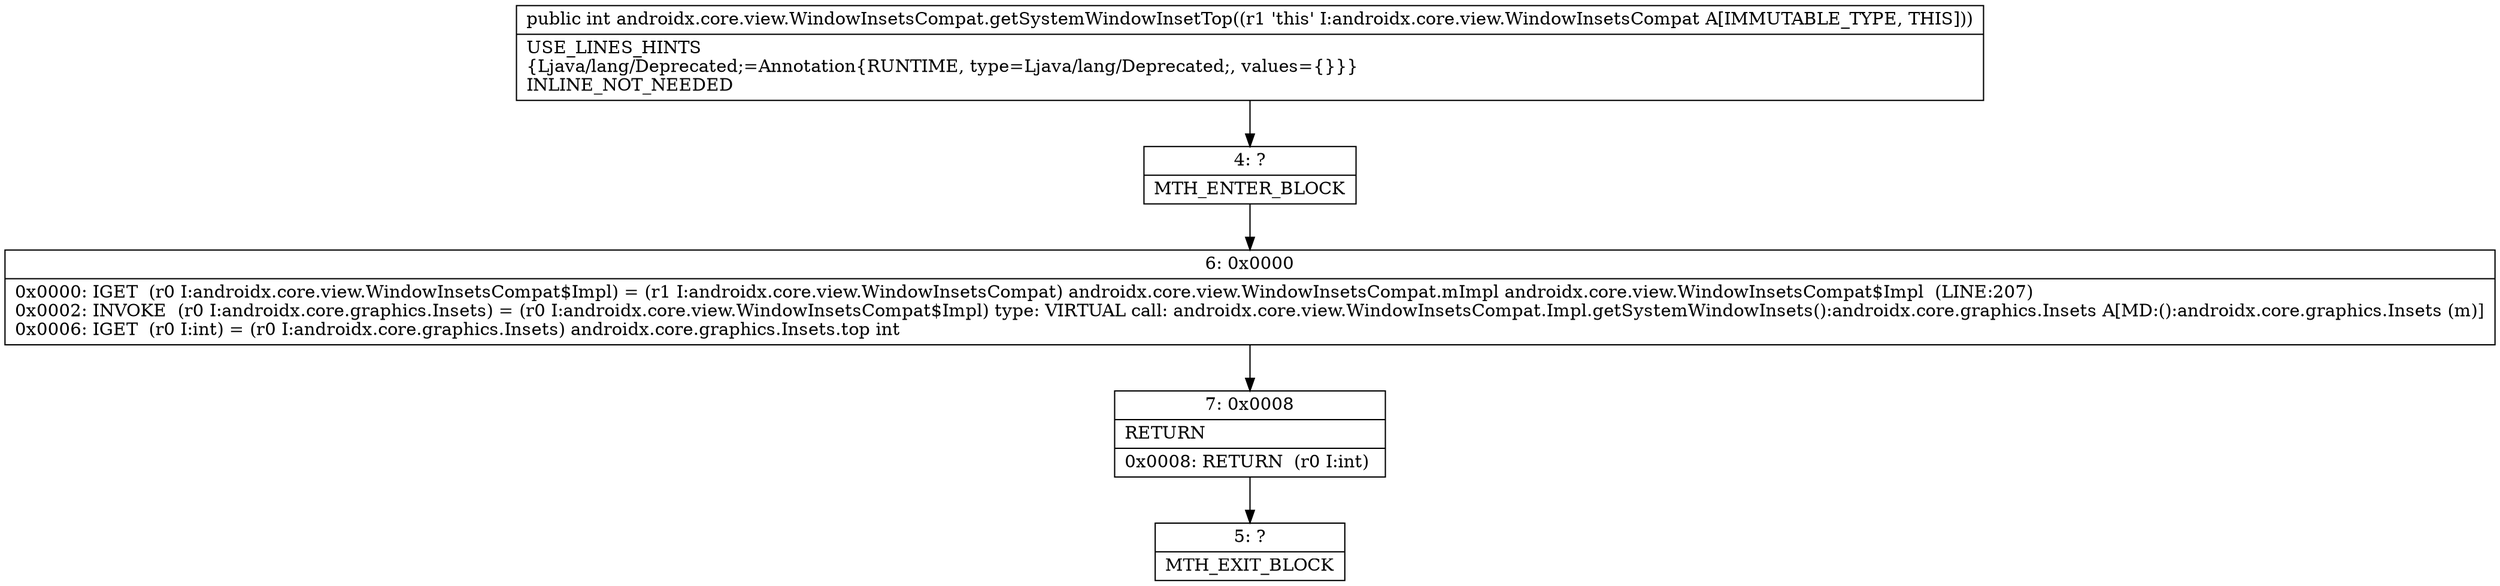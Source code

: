digraph "CFG forandroidx.core.view.WindowInsetsCompat.getSystemWindowInsetTop()I" {
Node_4 [shape=record,label="{4\:\ ?|MTH_ENTER_BLOCK\l}"];
Node_6 [shape=record,label="{6\:\ 0x0000|0x0000: IGET  (r0 I:androidx.core.view.WindowInsetsCompat$Impl) = (r1 I:androidx.core.view.WindowInsetsCompat) androidx.core.view.WindowInsetsCompat.mImpl androidx.core.view.WindowInsetsCompat$Impl  (LINE:207)\l0x0002: INVOKE  (r0 I:androidx.core.graphics.Insets) = (r0 I:androidx.core.view.WindowInsetsCompat$Impl) type: VIRTUAL call: androidx.core.view.WindowInsetsCompat.Impl.getSystemWindowInsets():androidx.core.graphics.Insets A[MD:():androidx.core.graphics.Insets (m)]\l0x0006: IGET  (r0 I:int) = (r0 I:androidx.core.graphics.Insets) androidx.core.graphics.Insets.top int \l}"];
Node_7 [shape=record,label="{7\:\ 0x0008|RETURN\l|0x0008: RETURN  (r0 I:int) \l}"];
Node_5 [shape=record,label="{5\:\ ?|MTH_EXIT_BLOCK\l}"];
MethodNode[shape=record,label="{public int androidx.core.view.WindowInsetsCompat.getSystemWindowInsetTop((r1 'this' I:androidx.core.view.WindowInsetsCompat A[IMMUTABLE_TYPE, THIS]))  | USE_LINES_HINTS\l\{Ljava\/lang\/Deprecated;=Annotation\{RUNTIME, type=Ljava\/lang\/Deprecated;, values=\{\}\}\}\lINLINE_NOT_NEEDED\l}"];
MethodNode -> Node_4;Node_4 -> Node_6;
Node_6 -> Node_7;
Node_7 -> Node_5;
}

